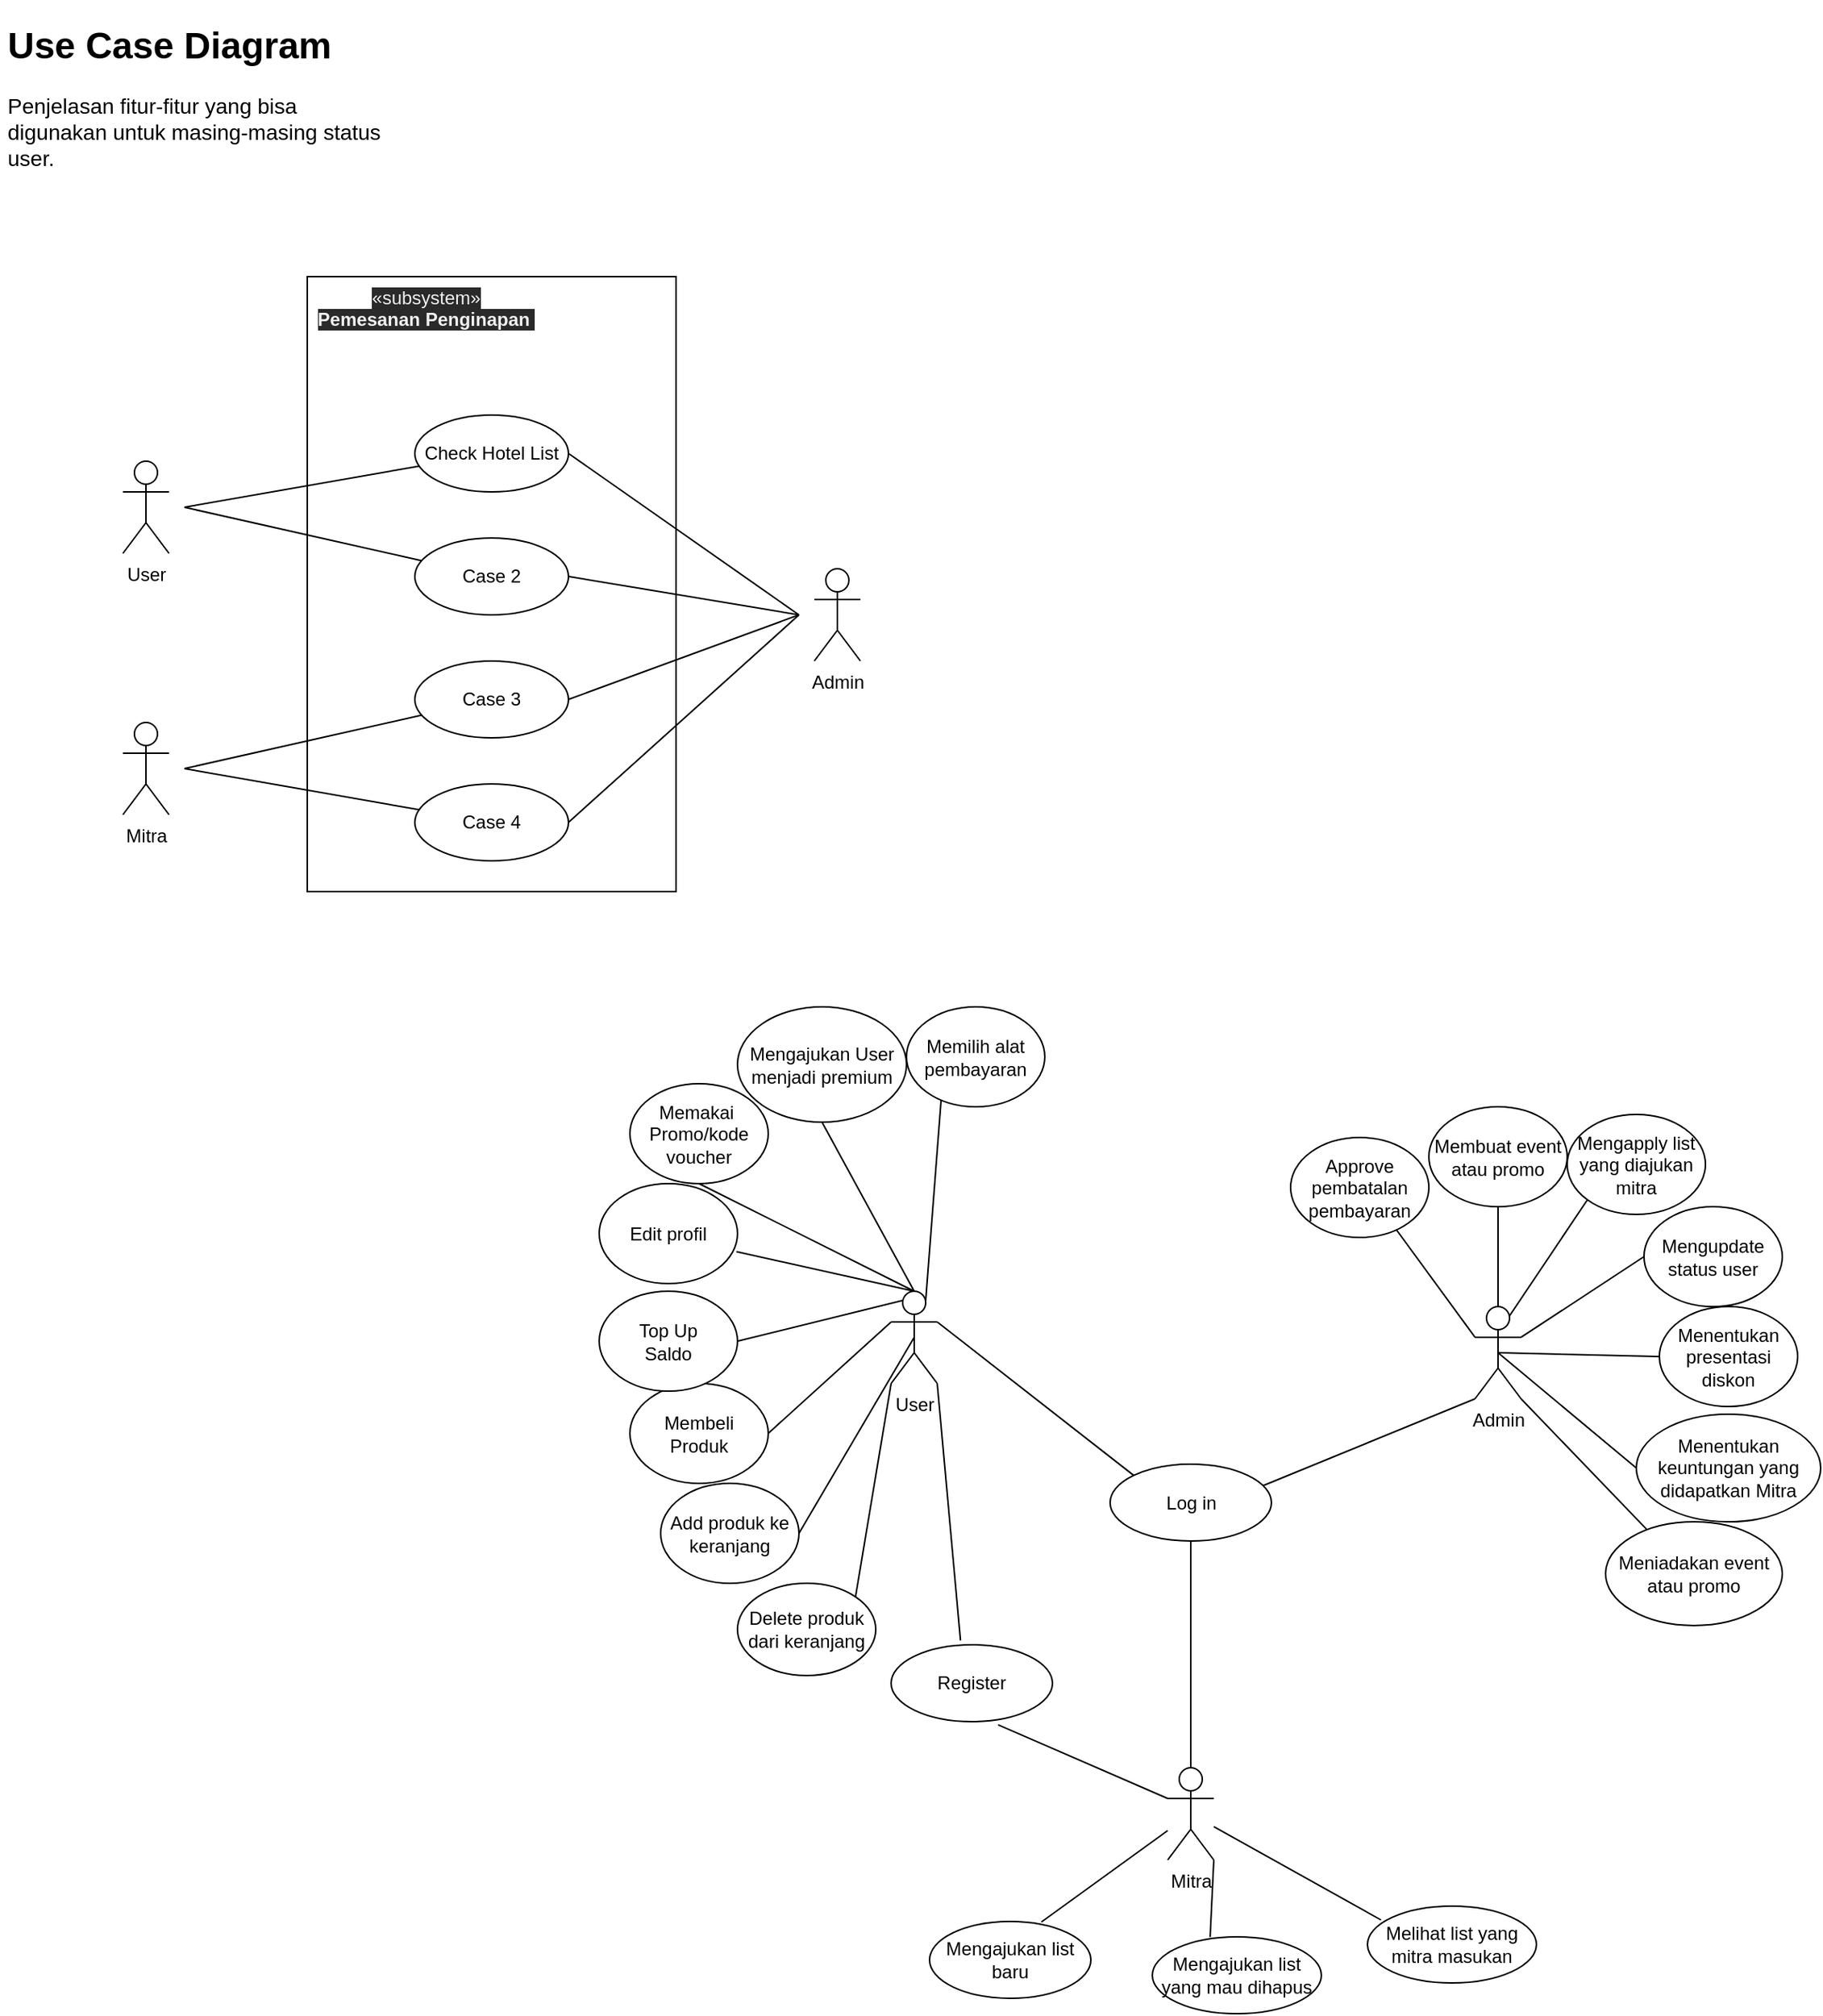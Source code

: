 <mxfile>
    <diagram id="dxA4ZDOhXfnmOuQoX5Y3" name="Use Case Diagram">
        <mxGraphModel dx="815" dy="478" grid="1" gridSize="10" guides="1" tooltips="1" connect="1" arrows="1" fold="1" page="1" pageScale="1" pageWidth="850" pageHeight="1100" math="0" shadow="0">
            <root>
                <mxCell id="0"/>
                <mxCell id="1" parent="0"/>
                <mxCell id="488" value="" style="rounded=0;whiteSpace=wrap;html=1;fillColor=none;" parent="1" vertex="1">
                    <mxGeometry x="210" y="180" width="240" height="400" as="geometry"/>
                </mxCell>
                <mxCell id="489" value="Mitra" style="shape=umlActor;verticalLabelPosition=bottom;verticalAlign=top;html=1;" parent="1" vertex="1">
                    <mxGeometry x="90" y="470" width="30" height="60" as="geometry"/>
                </mxCell>
                <mxCell id="490" value="Check Hotel List" style="ellipse;whiteSpace=wrap;html=1;" parent="1" vertex="1">
                    <mxGeometry x="280" y="270" width="100" height="50" as="geometry"/>
                </mxCell>
                <mxCell id="491" style="rounded=0;orthogonalLoop=1;jettySize=auto;html=1;endArrow=none;endFill=0;entryX=1;entryY=0.5;entryDx=0;entryDy=0;" parent="1" target="490" edge="1">
                    <mxGeometry relative="1" as="geometry">
                        <mxPoint x="530" y="400" as="sourcePoint"/>
                    </mxGeometry>
                </mxCell>
                <mxCell id="492" style="rounded=0;orthogonalLoop=1;jettySize=auto;html=1;entryX=1;entryY=0.5;entryDx=0;entryDy=0;endArrow=none;endFill=0;" parent="1" target="500" edge="1">
                    <mxGeometry relative="1" as="geometry">
                        <mxPoint x="530" y="400" as="sourcePoint"/>
                    </mxGeometry>
                </mxCell>
                <mxCell id="493" style="edgeStyle=none;rounded=0;orthogonalLoop=1;jettySize=auto;html=1;entryX=1;entryY=0.5;entryDx=0;entryDy=0;endArrow=none;endFill=0;" parent="1" target="502" edge="1">
                    <mxGeometry relative="1" as="geometry">
                        <mxPoint x="530" y="400" as="sourcePoint"/>
                    </mxGeometry>
                </mxCell>
                <mxCell id="494" style="edgeStyle=none;rounded=0;orthogonalLoop=1;jettySize=auto;html=1;entryX=1;entryY=0.5;entryDx=0;entryDy=0;endArrow=none;endFill=0;" parent="1" target="504" edge="1">
                    <mxGeometry relative="1" as="geometry">
                        <mxPoint x="530" y="400" as="sourcePoint"/>
                    </mxGeometry>
                </mxCell>
                <mxCell id="495" value="Admin" style="shape=umlActor;verticalLabelPosition=bottom;verticalAlign=top;html=1;" parent="1" vertex="1">
                    <mxGeometry x="540" y="370" width="30" height="60" as="geometry"/>
                </mxCell>
                <mxCell id="496" style="rounded=0;orthogonalLoop=1;jettySize=auto;html=1;endArrow=none;endFill=0;" parent="1" target="490" edge="1">
                    <mxGeometry relative="1" as="geometry">
                        <mxPoint x="130" y="330" as="sourcePoint"/>
                    </mxGeometry>
                </mxCell>
                <mxCell id="497" value="User" style="shape=umlActor;verticalLabelPosition=bottom;verticalAlign=top;html=1;" parent="1" vertex="1">
                    <mxGeometry x="90" y="300" width="30" height="60" as="geometry"/>
                </mxCell>
                <mxCell id="498" value="&lt;span style=&quot;color: rgb(240 , 240 , 240) ; font-family: &amp;#34;helvetica&amp;#34; ; font-size: 12px ; font-style: normal ; font-weight: 400 ; letter-spacing: normal ; text-indent: 0px ; text-transform: none ; word-spacing: 0px ; background-color: rgb(42 , 42 , 42) ; display: inline ; float: none&quot;&gt;«subsystem»&lt;/span&gt;&lt;br style=&quot;color: rgb(240 , 240 , 240) ; font-family: &amp;#34;helvetica&amp;#34; ; font-size: 12px ; font-style: normal ; font-weight: 400 ; letter-spacing: normal ; text-indent: 0px ; text-transform: none ; word-spacing: 0px ; background-color: rgb(42 , 42 , 42)&quot;&gt;&lt;b style=&quot;color: rgb(240 , 240 , 240) ; font-family: &amp;#34;helvetica&amp;#34; ; font-size: 12px ; font-style: normal ; letter-spacing: normal ; text-indent: 0px ; text-transform: none ; word-spacing: 0px ; background-color: rgb(42 , 42 , 42)&quot;&gt;Pemesanan Penginapan&amp;nbsp;&lt;/b&gt;" style="text;whiteSpace=wrap;html=1;align=center;" parent="1" vertex="1">
                    <mxGeometry x="210" y="180" width="155" height="40" as="geometry"/>
                </mxCell>
                <mxCell id="499" style="edgeStyle=none;rounded=0;orthogonalLoop=1;jettySize=auto;html=1;endArrow=none;endFill=0;" parent="1" source="500" edge="1">
                    <mxGeometry relative="1" as="geometry">
                        <mxPoint x="130" y="330" as="targetPoint"/>
                    </mxGeometry>
                </mxCell>
                <mxCell id="500" value="Case 2" style="ellipse;whiteSpace=wrap;html=1;" parent="1" vertex="1">
                    <mxGeometry x="280" y="350" width="100" height="50" as="geometry"/>
                </mxCell>
                <mxCell id="501" style="edgeStyle=none;rounded=0;orthogonalLoop=1;jettySize=auto;html=1;endArrow=none;endFill=0;" parent="1" source="502" edge="1">
                    <mxGeometry relative="1" as="geometry">
                        <mxPoint x="130" y="500" as="targetPoint"/>
                    </mxGeometry>
                </mxCell>
                <mxCell id="502" value="Case 3" style="ellipse;whiteSpace=wrap;html=1;" parent="1" vertex="1">
                    <mxGeometry x="280" y="430" width="100" height="50" as="geometry"/>
                </mxCell>
                <mxCell id="503" style="edgeStyle=none;rounded=0;orthogonalLoop=1;jettySize=auto;html=1;endArrow=none;endFill=0;" parent="1" source="504" edge="1">
                    <mxGeometry relative="1" as="geometry">
                        <mxPoint x="130" y="500" as="targetPoint"/>
                    </mxGeometry>
                </mxCell>
                <mxCell id="504" value="Case 4" style="ellipse;whiteSpace=wrap;html=1;" parent="1" vertex="1">
                    <mxGeometry x="280" y="510" width="100" height="50" as="geometry"/>
                </mxCell>
                <mxCell id="505" value="User" style="shape=umlActor;verticalLabelPosition=bottom;verticalAlign=top;html=1;outlineConnect=0;" parent="1" vertex="1">
                    <mxGeometry x="590" y="840" width="30" height="60" as="geometry"/>
                </mxCell>
                <mxCell id="506" value="Delete produk dari keranjang" style="ellipse;whiteSpace=wrap;html=1;" parent="1" vertex="1">
                    <mxGeometry x="490" y="1030" width="90" height="60" as="geometry"/>
                </mxCell>
                <mxCell id="507" value="" style="endArrow=none;html=1;exitX=1;exitY=0;exitDx=0;exitDy=0;entryX=0;entryY=1;entryDx=0;entryDy=0;entryPerimeter=0;" parent="1" source="506" target="505" edge="1">
                    <mxGeometry width="50" height="50" relative="1" as="geometry">
                        <mxPoint x="510" y="960" as="sourcePoint"/>
                        <mxPoint x="560" y="910" as="targetPoint"/>
                    </mxGeometry>
                </mxCell>
                <mxCell id="508" value="" style="endArrow=none;html=1;exitX=1;exitY=0.5;exitDx=0;exitDy=0;entryX=0.5;entryY=0.5;entryDx=0;entryDy=0;entryPerimeter=0;" parent="1" source="509" target="505" edge="1">
                    <mxGeometry width="50" height="50" relative="1" as="geometry">
                        <mxPoint x="530" y="870" as="sourcePoint"/>
                        <mxPoint x="560" y="852.5" as="targetPoint"/>
                    </mxGeometry>
                </mxCell>
                <mxCell id="509" value="Add produk ke keranjang" style="ellipse;whiteSpace=wrap;html=1;" parent="1" vertex="1">
                    <mxGeometry x="440" y="965" width="90" height="65" as="geometry"/>
                </mxCell>
                <mxCell id="510" value="Admin" style="shape=umlActor;verticalLabelPosition=bottom;verticalAlign=top;html=1;outlineConnect=0;" parent="1" vertex="1">
                    <mxGeometry x="970" y="850" width="30" height="60" as="geometry"/>
                </mxCell>
                <mxCell id="511" value="Mitra" style="shape=umlActor;verticalLabelPosition=bottom;verticalAlign=top;html=1;outlineConnect=0;" parent="1" vertex="1">
                    <mxGeometry x="770" y="1150" width="30" height="60" as="geometry"/>
                </mxCell>
                <mxCell id="512" value="Log in" style="ellipse;whiteSpace=wrap;html=1;" parent="1" vertex="1">
                    <mxGeometry x="732.5" y="952.5" width="105" height="50" as="geometry"/>
                </mxCell>
                <mxCell id="513" value="" style="endArrow=none;html=1;exitX=0;exitY=0;exitDx=0;exitDy=0;entryX=1;entryY=0.333;entryDx=0;entryDy=0;entryPerimeter=0;" parent="1" source="512" target="505" edge="1">
                    <mxGeometry width="50" height="50" relative="1" as="geometry">
                        <mxPoint x="560.0" y="970" as="sourcePoint"/>
                        <mxPoint x="600" y="910" as="targetPoint"/>
                    </mxGeometry>
                </mxCell>
                <mxCell id="514" value="" style="endArrow=none;html=1;exitX=0.948;exitY=0.28;exitDx=0;exitDy=0;entryX=0;entryY=1;entryDx=0;entryDy=0;entryPerimeter=0;exitPerimeter=0;" parent="1" source="512" target="510" edge="1">
                    <mxGeometry width="50" height="50" relative="1" as="geometry">
                        <mxPoint x="752.5" y="1085" as="sourcePoint"/>
                        <mxPoint x="640" y="990" as="targetPoint"/>
                    </mxGeometry>
                </mxCell>
                <mxCell id="515" value="" style="endArrow=none;html=1;exitX=0.5;exitY=1;exitDx=0;exitDy=0;entryX=0.5;entryY=0;entryDx=0;entryDy=0;entryPerimeter=0;" parent="1" source="512" target="511" edge="1">
                    <mxGeometry width="50" height="50" relative="1" as="geometry">
                        <mxPoint x="810" y="1144" as="sourcePoint"/>
                        <mxPoint x="927.96" y="1060" as="targetPoint"/>
                    </mxGeometry>
                </mxCell>
                <mxCell id="516" value="" style="endArrow=none;html=1;entryX=0;entryY=0.333;entryDx=0;entryDy=0;entryPerimeter=0;exitX=1;exitY=0.5;exitDx=0;exitDy=0;" parent="1" source="517" target="505" edge="1">
                    <mxGeometry width="50" height="50" relative="1" as="geometry">
                        <mxPoint x="470" y="870" as="sourcePoint"/>
                        <mxPoint x="570" y="840" as="targetPoint"/>
                    </mxGeometry>
                </mxCell>
                <mxCell id="517" value="Membeli&lt;br&gt;Produk" style="ellipse;whiteSpace=wrap;html=1;" parent="1" vertex="1">
                    <mxGeometry x="420" y="900" width="90" height="65" as="geometry"/>
                </mxCell>
                <mxCell id="518" value="" style="endArrow=none;html=1;entryX=0.25;entryY=0.1;entryDx=0;entryDy=0;entryPerimeter=0;exitX=1;exitY=0.5;exitDx=0;exitDy=0;" parent="1" source="519" target="505" edge="1">
                    <mxGeometry width="50" height="50" relative="1" as="geometry">
                        <mxPoint x="480" y="820" as="sourcePoint"/>
                        <mxPoint x="600" y="827.5" as="targetPoint"/>
                    </mxGeometry>
                </mxCell>
                <mxCell id="519" value="Top Up&lt;br&gt;Saldo" style="ellipse;whiteSpace=wrap;html=1;" parent="1" vertex="1">
                    <mxGeometry x="400" y="840" width="90" height="65" as="geometry"/>
                </mxCell>
                <mxCell id="520" value="" style="endArrow=none;html=1;entryX=0.5;entryY=0;entryDx=0;entryDy=0;entryPerimeter=0;exitX=0.992;exitY=0.68;exitDx=0;exitDy=0;exitPerimeter=0;" parent="1" source="521" target="505" edge="1">
                    <mxGeometry width="50" height="50" relative="1" as="geometry">
                        <mxPoint x="510" y="770" as="sourcePoint"/>
                        <mxPoint x="607.5" y="826.75" as="targetPoint"/>
                    </mxGeometry>
                </mxCell>
                <mxCell id="521" value="Edit profil" style="ellipse;whiteSpace=wrap;html=1;" parent="1" vertex="1">
                    <mxGeometry x="400" y="770" width="90" height="65" as="geometry"/>
                </mxCell>
                <mxCell id="522" value="" style="endArrow=none;html=1;entryX=0.5;entryY=0;entryDx=0;entryDy=0;entryPerimeter=0;exitX=0.5;exitY=1;exitDx=0;exitDy=0;" parent="1" source="523" target="505" edge="1">
                    <mxGeometry width="50" height="50" relative="1" as="geometry">
                        <mxPoint x="589.996" y="750.003" as="sourcePoint"/>
                        <mxPoint x="664.83" y="830.56" as="targetPoint"/>
                    </mxGeometry>
                </mxCell>
                <mxCell id="523" value="Memakai&amp;nbsp;&lt;br&gt;Promo/kode voucher" style="ellipse;whiteSpace=wrap;html=1;" parent="1" vertex="1">
                    <mxGeometry x="420" y="705" width="90" height="65" as="geometry"/>
                </mxCell>
                <mxCell id="524" value="" style="endArrow=none;html=1;exitX=0.5;exitY=1;exitDx=0;exitDy=0;entryX=0.5;entryY=0;entryDx=0;entryDy=0;entryPerimeter=0;" parent="1" source="525" target="505" edge="1">
                    <mxGeometry width="50" height="50" relative="1" as="geometry">
                        <mxPoint x="640" y="765" as="sourcePoint"/>
                        <mxPoint x="613" y="840" as="targetPoint"/>
                    </mxGeometry>
                </mxCell>
                <mxCell id="525" value="Mengajukan User menjadi premium" style="ellipse;whiteSpace=wrap;html=1;" parent="1" vertex="1">
                    <mxGeometry x="490" y="655" width="110" height="75" as="geometry"/>
                </mxCell>
                <mxCell id="526" value="Memilih alat pembayaran" style="ellipse;whiteSpace=wrap;html=1;" parent="1" vertex="1">
                    <mxGeometry x="600" y="655" width="90" height="65" as="geometry"/>
                </mxCell>
                <mxCell id="527" value="" style="endArrow=none;html=1;entryX=0.75;entryY=0.1;entryDx=0;entryDy=0;entryPerimeter=0;exitX=0.25;exitY=0.938;exitDx=0;exitDy=0;exitPerimeter=0;" parent="1" source="526" target="505" edge="1">
                    <mxGeometry width="50" height="50" relative="1" as="geometry">
                        <mxPoint x="670.0" y="785" as="sourcePoint"/>
                        <mxPoint x="710" y="910" as="targetPoint"/>
                    </mxGeometry>
                </mxCell>
                <mxCell id="528" value="Register" style="ellipse;whiteSpace=wrap;html=1;" parent="1" vertex="1">
                    <mxGeometry x="590" y="1070" width="105" height="50" as="geometry"/>
                </mxCell>
                <mxCell id="529" value="" style="endArrow=none;html=1;exitX=0.43;exitY=-0.057;exitDx=0;exitDy=0;entryX=1;entryY=1;entryDx=0;entryDy=0;entryPerimeter=0;exitPerimeter=0;" parent="1" source="528" target="505" edge="1">
                    <mxGeometry width="50" height="50" relative="1" as="geometry">
                        <mxPoint x="751.459" y="1044.802" as="sourcePoint"/>
                        <mxPoint x="623.54" y="945" as="targetPoint"/>
                    </mxGeometry>
                </mxCell>
                <mxCell id="530" value="" style="endArrow=none;html=1;exitX=0.663;exitY=1.041;exitDx=0;exitDy=0;entryX=0;entryY=0.333;entryDx=0;entryDy=0;entryPerimeter=0;exitPerimeter=0;" parent="1" source="528" target="511" edge="1">
                    <mxGeometry width="50" height="50" relative="1" as="geometry">
                        <mxPoint x="695" y="1050" as="sourcePoint"/>
                        <mxPoint x="732.5" y="1177.5" as="targetPoint"/>
                    </mxGeometry>
                </mxCell>
                <mxCell id="531" value="" style="endArrow=none;html=1;exitX=0.693;exitY=0.008;exitDx=0;exitDy=0;exitPerimeter=0;" parent="1" source="532" target="511" edge="1">
                    <mxGeometry width="50" height="50" relative="1" as="geometry">
                        <mxPoint x="700" y="1220" as="sourcePoint"/>
                        <mxPoint x="747.69" y="1239.95" as="targetPoint"/>
                    </mxGeometry>
                </mxCell>
                <mxCell id="532" value="Mengajukan list baru" style="ellipse;whiteSpace=wrap;html=1;" parent="1" vertex="1">
                    <mxGeometry x="615" y="1250" width="105" height="50" as="geometry"/>
                </mxCell>
                <mxCell id="533" value="" style="endArrow=none;html=1;entryX=1;entryY=1;entryDx=0;entryDy=0;entryPerimeter=0;exitX=0.342;exitY=0.002;exitDx=0;exitDy=0;exitPerimeter=0;" parent="1" source="534" target="511" edge="1">
                    <mxGeometry width="50" height="50" relative="1" as="geometry">
                        <mxPoint x="840" y="1230" as="sourcePoint"/>
                        <mxPoint x="922.5" y="1210" as="targetPoint"/>
                    </mxGeometry>
                </mxCell>
                <mxCell id="534" value="Mengajukan list yang mau dihapus" style="ellipse;whiteSpace=wrap;html=1;" parent="1" vertex="1">
                    <mxGeometry x="760" y="1260" width="110" height="50" as="geometry"/>
                </mxCell>
                <mxCell id="535" value="Approve&lt;br&gt;pembatalan&lt;br&gt;pembayaran" style="ellipse;whiteSpace=wrap;html=1;" parent="1" vertex="1">
                    <mxGeometry x="850" y="740" width="90" height="65" as="geometry"/>
                </mxCell>
                <mxCell id="536" value="" style="endArrow=none;html=1;entryX=0;entryY=0.333;entryDx=0;entryDy=0;entryPerimeter=0;exitX=0.765;exitY=0.923;exitDx=0;exitDy=0;exitPerimeter=0;" parent="1" source="535" target="510" edge="1">
                    <mxGeometry width="50" height="50" relative="1" as="geometry">
                        <mxPoint x="942.922" y="755.003" as="sourcePoint"/>
                        <mxPoint x="900" y="885.71" as="targetPoint"/>
                    </mxGeometry>
                </mxCell>
                <mxCell id="537" value="" style="endArrow=none;html=1;entryX=0.5;entryY=0;entryDx=0;entryDy=0;entryPerimeter=0;exitX=0.5;exitY=1;exitDx=0;exitDy=0;" parent="1" source="538" target="510" edge="1">
                    <mxGeometry width="50" height="50" relative="1" as="geometry">
                        <mxPoint x="1000" y="770" as="sourcePoint"/>
                        <mxPoint x="1025" y="870" as="targetPoint"/>
                    </mxGeometry>
                </mxCell>
                <mxCell id="538" value="Membuat event atau promo" style="ellipse;whiteSpace=wrap;html=1;" parent="1" vertex="1">
                    <mxGeometry x="940" y="720" width="90" height="65" as="geometry"/>
                </mxCell>
                <mxCell id="539" value="" style="endArrow=none;html=1;entryX=0.75;entryY=0.1;entryDx=0;entryDy=0;entryPerimeter=0;exitX=0;exitY=1;exitDx=0;exitDy=0;" parent="1" source="540" target="510" edge="1">
                    <mxGeometry width="50" height="50" relative="1" as="geometry">
                        <mxPoint x="1060" y="810" as="sourcePoint"/>
                        <mxPoint x="1030" y="871.75" as="targetPoint"/>
                    </mxGeometry>
                </mxCell>
                <mxCell id="540" value="Mengapply list yang diajukan mitra" style="ellipse;whiteSpace=wrap;html=1;" parent="1" vertex="1">
                    <mxGeometry x="1030" y="725" width="90" height="65" as="geometry"/>
                </mxCell>
                <mxCell id="541" value="" style="endArrow=none;html=1;entryX=1;entryY=0.333;entryDx=0;entryDy=0;entryPerimeter=0;exitX=0;exitY=0.5;exitDx=0;exitDy=0;" parent="1" source="542" target="510" edge="1">
                    <mxGeometry width="50" height="50" relative="1" as="geometry">
                        <mxPoint x="1080" y="820" as="sourcePoint"/>
                        <mxPoint x="1000" y="880.0" as="targetPoint"/>
                    </mxGeometry>
                </mxCell>
                <mxCell id="542" value="Mengupdate status user" style="ellipse;whiteSpace=wrap;html=1;" parent="1" vertex="1">
                    <mxGeometry x="1080" y="785" width="90" height="65" as="geometry"/>
                </mxCell>
                <mxCell id="543" value="" style="endArrow=none;html=1;entryX=0.5;entryY=0.5;entryDx=0;entryDy=0;entryPerimeter=0;exitX=0;exitY=0.5;exitDx=0;exitDy=0;" parent="1" source="544" target="510" edge="1">
                    <mxGeometry width="50" height="50" relative="1" as="geometry">
                        <mxPoint x="1090" y="880" as="sourcePoint"/>
                        <mxPoint x="1035" y="906.25" as="targetPoint"/>
                    </mxGeometry>
                </mxCell>
                <mxCell id="544" value="Menentukan presentasi diskon" style="ellipse;whiteSpace=wrap;html=1;" parent="1" vertex="1">
                    <mxGeometry x="1090" y="850" width="90" height="65" as="geometry"/>
                </mxCell>
                <mxCell id="545" value="" style="endArrow=none;html=1;entryX=0.5;entryY=0.5;entryDx=0;entryDy=0;entryPerimeter=0;exitX=0;exitY=0.5;exitDx=0;exitDy=0;" parent="1" source="546" target="510" edge="1">
                    <mxGeometry width="50" height="50" relative="1" as="geometry">
                        <mxPoint x="1090" y="940" as="sourcePoint"/>
                        <mxPoint x="1065" y="952.5" as="targetPoint"/>
                    </mxGeometry>
                </mxCell>
                <mxCell id="546" value="Menentukan keuntungan yang didapatkan Mitra" style="ellipse;whiteSpace=wrap;html=1;" parent="1" vertex="1">
                    <mxGeometry x="1075" y="920" width="120" height="70" as="geometry"/>
                </mxCell>
                <mxCell id="547" value="" style="endArrow=none;html=1;exitX=0.08;exitY=0.18;exitDx=0;exitDy=0;exitPerimeter=0;" parent="1" source="548" target="511" edge="1">
                    <mxGeometry width="50" height="50" relative="1" as="geometry">
                        <mxPoint x="878" y="1220" as="sourcePoint"/>
                        <mxPoint x="870" y="1189" as="targetPoint"/>
                    </mxGeometry>
                </mxCell>
                <mxCell id="548" value="Melihat list yang mitra masukan" style="ellipse;whiteSpace=wrap;html=1;" parent="1" vertex="1">
                    <mxGeometry x="900" y="1240" width="110" height="50" as="geometry"/>
                </mxCell>
                <mxCell id="549" value="" style="endArrow=none;html=1;entryX=1;entryY=1;entryDx=0;entryDy=0;entryPerimeter=0;exitX=0.24;exitY=0.086;exitDx=0;exitDy=0;exitPerimeter=0;" parent="1" source="550" target="510" edge="1">
                    <mxGeometry width="50" height="50" relative="1" as="geometry">
                        <mxPoint x="1090" y="1002.5" as="sourcePoint"/>
                        <mxPoint x="1000" y="957.5" as="targetPoint"/>
                    </mxGeometry>
                </mxCell>
                <mxCell id="550" value="Meniadakan event atau promo" style="ellipse;whiteSpace=wrap;html=1;" parent="1" vertex="1">
                    <mxGeometry x="1055" y="990" width="115" height="67.5" as="geometry"/>
                </mxCell>
                <mxCell id="551" value="&lt;h1&gt;Use Case Diagram&lt;/h1&gt;&lt;p&gt;&lt;font style=&quot;font-size: 14px&quot;&gt;Penjelasan fitur-fitur yang bisa digunakan untuk masing-masing status user.&lt;/font&gt;&lt;/p&gt;" style="text;html=1;strokeColor=none;fillColor=none;spacing=5;spacingTop=-20;whiteSpace=wrap;overflow=hidden;rounded=0;" parent="1" vertex="1">
                    <mxGeometry x="10" y="10" width="260" height="120" as="geometry"/>
                </mxCell>
            </root>
        </mxGraphModel>
    </diagram>
</mxfile>